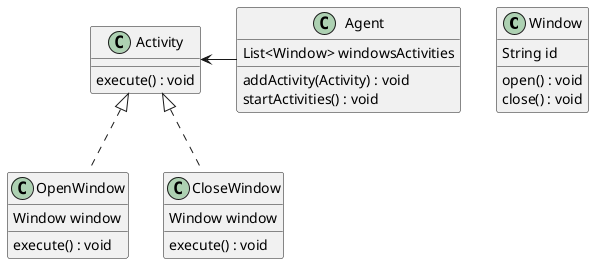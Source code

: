 @startuml

class Window {
    String id
    open() : void
    close() : void
}

class Activity {
    execute() : void
}

class OpenWindow {
    Window window
    execute() : void
}

class CloseWindow {
    Window window
    execute() : void
}

class Agent {
    List<Window> windowsActivities
    addActivity(Activity) : void
    startActivities() : void
}

Activity <|.. OpenWindow
Activity <|.. CloseWindow

Activity <- Agent

@enduml
